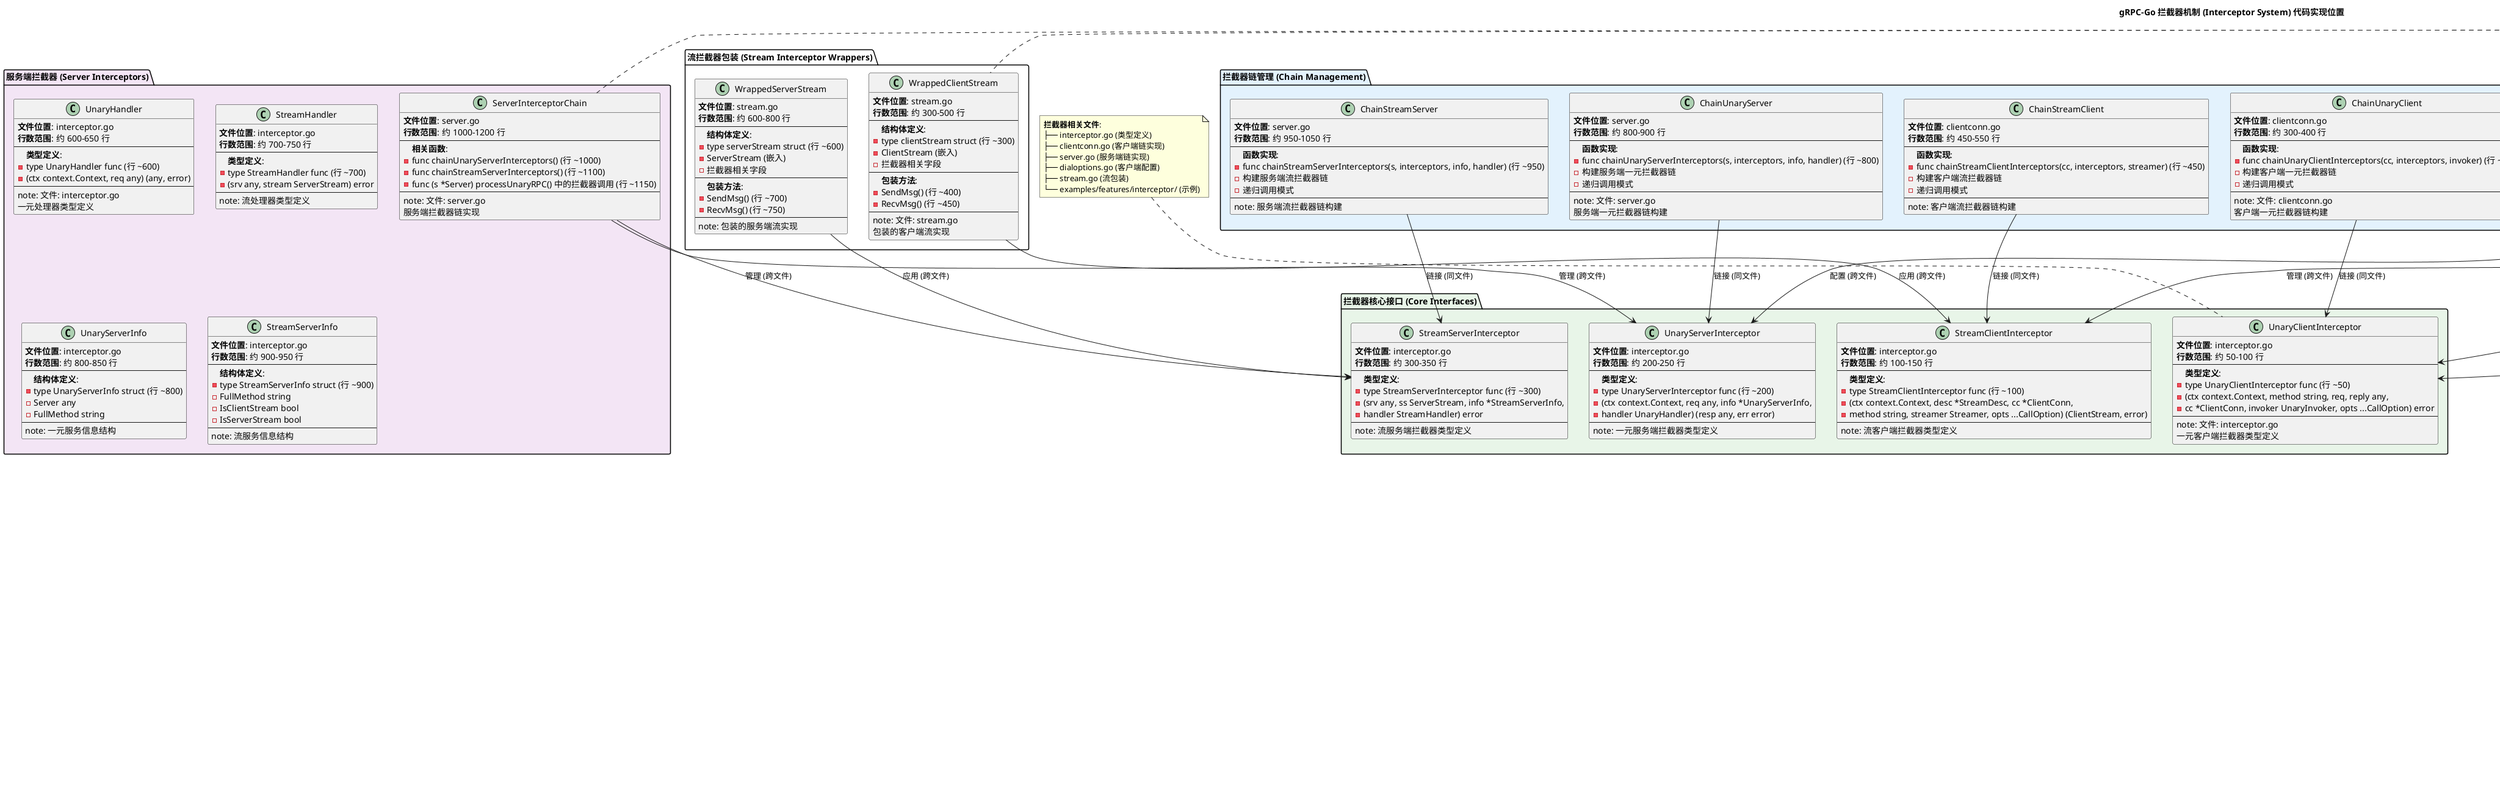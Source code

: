 @startuml 拦截器机制代码位置图

!define RECTANGLE class

title gRPC-Go 拦截器机制 (Interceptor System) 代码实现位置

' 定义颜色主题
!define INTERCEPTOR_COLOR #E8F5E8
!define CLIENT_COLOR #FFF3E0
!define SERVER_COLOR #F3E5F5
!define CHAIN_COLOR #E3F2FD

package "拦截器核心接口 (Core Interfaces)" INTERCEPTOR_COLOR {
    RECTANGLE UnaryClientInterceptor {
        **文件位置**: interceptor.go
        **行数范围**: 约 50-100 行
        --
        **类型定义**:
        - type UnaryClientInterceptor func (行 ~50)
        - (ctx context.Context, method string, req, reply any, 
        - cc *ClientConn, invoker UnaryInvoker, opts ...CallOption) error
        --
        note: 文件: interceptor.go\n一元客户端拦截器类型定义
    }
    
    RECTANGLE StreamClientInterceptor {
        **文件位置**: interceptor.go
        **行数范围**: 约 100-150 行
        --
        **类型定义**:
        - type StreamClientInterceptor func (行 ~100)
        - (ctx context.Context, desc *StreamDesc, cc *ClientConn,
        - method string, streamer Streamer, opts ...CallOption) (ClientStream, error)
        --
        note: 流客户端拦截器类型定义
    }
    
    RECTANGLE UnaryServerInterceptor {
        **文件位置**: interceptor.go
        **行数范围**: 约 200-250 行
        --
        **类型定义**:
        - type UnaryServerInterceptor func (行 ~200)
        - (ctx context.Context, req any, info *UnaryServerInfo,
        - handler UnaryHandler) (resp any, err error)
        --
        note: 一元服务端拦截器类型定义
    }
    
    RECTANGLE StreamServerInterceptor {
        **文件位置**: interceptor.go
        **行数范围**: 约 300-350 行
        --
        **类型定义**:
        - type StreamServerInterceptor func (行 ~300)
        - (srv any, ss ServerStream, info *StreamServerInfo,
        - handler StreamHandler) error
        --
        note: 流服务端拦截器类型定义
    }
}

package "客户端拦截器 (Client Interceptors)" CLIENT_COLOR {
    RECTANGLE UnaryInvoker {
        **文件位置**: interceptor.go
        **行数范围**: 约 400-450 行
        --
        **类型定义**:
        - type UnaryInvoker func (行 ~400)
        - (ctx context.Context, method string, req, reply any,
        - cc *ClientConn, opts ...CallOption) error
        --
        note: 文件: interceptor.go\n一元调用器类型定义
    }
    
    RECTANGLE Streamer {
        **文件位置**: interceptor.go
        **行数范围**: 约 500-550 行
        --
        **类型定义**:
        - type Streamer func (行 ~500)
        - (ctx context.Context, desc *StreamDesc, cc *ClientConn,
        - method string, opts ...CallOption) (ClientStream, error)
        --
        note: 流创建器类型定义
    }
    
    RECTANGLE ClientInterceptorChain {
        **文件位置**: clientconn.go
        **行数范围**: 约 600-800 行
        --
        **相关函数**:
        - func chainUnaryClientInterceptors() (行 ~600)
        - func chainStreamClientInterceptors() (行 ~700)
        - func (cc *ClientConn) Invoke() 中的拦截器调用 (行 ~750)
        --
        note: 文件: clientconn.go\n客户端拦截器链实现
    }
    
    RECTANGLE ClientCallOptions {
        **文件位置**: call.go
        **行数范围**: 约 50-200 行
        --
        **结构体定义**:
        - type callInfo struct (行 ~50)
        - header *metadata.MD
        - trailer *metadata.MD
        - peer *peer.Peer
        - failFast bool
        - maxReceiveMessageSize int
        --
        note: 文件: call.go\n客户端调用选项结构
    }
}

package "服务端拦截器 (Server Interceptors)" SERVER_COLOR {
    RECTANGLE UnaryHandler {
        **文件位置**: interceptor.go
        **行数范围**: 约 600-650 行
        --
        **类型定义**:
        - type UnaryHandler func (行 ~600)
        - (ctx context.Context, req any) (any, error)
        --
        note: 文件: interceptor.go\n一元处理器类型定义
    }
    
    RECTANGLE StreamHandler {
        **文件位置**: interceptor.go
        **行数范围**: 约 700-750 行
        --
        **类型定义**:
        - type StreamHandler func (行 ~700)
        - (srv any, stream ServerStream) error
        --
        note: 流处理器类型定义
    }
    
    RECTANGLE UnaryServerInfo {
        **文件位置**: interceptor.go
        **行数范围**: 约 800-850 行
        --
        **结构体定义**:
        - type UnaryServerInfo struct (行 ~800)
        - Server any
        - FullMethod string
        --
        note: 一元服务信息结构
    }
    
    RECTANGLE StreamServerInfo {
        **文件位置**: interceptor.go
        **行数范围**: 约 900-950 行
        --
        **结构体定义**:
        - type StreamServerInfo struct (行 ~900)
        - FullMethod string
        - IsClientStream bool
        - IsServerStream bool
        --
        note: 流服务信息结构
    }
    
    RECTANGLE ServerInterceptorChain {
        **文件位置**: server.go
        **行数范围**: 约 1000-1200 行
        --
        **相关函数**:
        - func chainUnaryServerInterceptors() (行 ~1000)
        - func chainStreamServerInterceptors() (行 ~1100)
        - func (s *Server) processUnaryRPC() 中的拦截器调用 (行 ~1150)
        --
        note: 文件: server.go\n服务端拦截器链实现
    }
}

package "拦截器链管理 (Chain Management)" CHAIN_COLOR {
    RECTANGLE ChainUnaryClient {
        **文件位置**: clientconn.go
        **行数范围**: 约 300-400 行
        --
        **函数实现**:
        - func chainUnaryClientInterceptors(cc, interceptors, invoker) (行 ~300)
        - 构建客户端一元拦截器链
        - 递归调用模式
        --
        note: 文件: clientconn.go\n客户端一元拦截器链构建
    }
    
    RECTANGLE ChainStreamClient {
        **文件位置**: clientconn.go
        **行数范围**: 约 450-550 行
        --
        **函数实现**:
        - func chainStreamClientInterceptors(cc, interceptors, streamer) (行 ~450)
        - 构建客户端流拦截器链
        - 递归调用模式
        --
        note: 客户端流拦截器链构建
    }
    
    RECTANGLE ChainUnaryServer {
        **文件位置**: server.go
        **行数范围**: 约 800-900 行
        --
        **函数实现**:
        - func chainUnaryServerInterceptors(s, interceptors, info, handler) (行 ~800)
        - 构建服务端一元拦截器链
        - 递归调用模式
        --
        note: 文件: server.go\n服务端一元拦截器链构建
    }
    
    RECTANGLE ChainStreamServer {
        **文件位置**: server.go
        **行数范围**: 约 950-1050 行
        --
        **函数实现**:
        - func chainStreamServerInterceptors(s, interceptors, info, handler) (行 ~950)
        - 构建服务端流拦截器链
        - 递归调用模式
        --
        note: 服务端流拦截器链构建
    }
}

package "拦截器配置 (Interceptor Configuration)" {
    RECTANGLE ClientOptions {
        **文件位置**: dialoptions.go
        **行数范围**: 约 200-400 行
        --
        **配置函数**:
        - func WithUnaryInterceptor(f UnaryClientInterceptor) (行 ~200)
        - func WithStreamInterceptor(f StreamClientInterceptor) (行 ~250)
        - func WithChainUnaryInterceptor(interceptors) (行 ~300)
        - func WithChainStreamInterceptor(interceptors) (行 ~350)
        --
        note: 文件: dialoptions.go\n客户端拦截器配置选项
    }
    
    RECTANGLE ServerOptions {
        **文件位置**: server.go
        **行数范围**: 约 100-300 行
        --
        **配置函数**:
        - func WithUnaryInterceptor(i UnaryServerInterceptor) (行 ~100)
        - func WithStreamInterceptor(i StreamServerInterceptor) (行 ~150)
        - func WithChainUnaryInterceptor(interceptors) (行 ~200)
        - func WithChainStreamInterceptor(interceptors) (行 ~250)
        --
        note: 文件: server.go\n服务端拦截器配置选项
    }
}

package "流拦截器包装 (Stream Interceptor Wrappers)" {
    RECTANGLE WrappedClientStream {
        **文件位置**: stream.go
        **行数范围**: 约 300-500 行
        --
        **结构体定义**:
        - type clientStream struct (行 ~300)
        - ClientStream (嵌入)
        - 拦截器相关字段
        --
        **包装方法**:
        - SendMsg() (行 ~400)
        - RecvMsg() (行 ~450)
        --
        note: 文件: stream.go\n包装的客户端流实现
    }
    
    RECTANGLE WrappedServerStream {
        **文件位置**: stream.go
        **行数范围**: 约 600-800 行
        --
        **结构体定义**:
        - type serverStream struct (行 ~600)
        - ServerStream (嵌入)
        - 拦截器相关字段
        --
        **包装方法**:
        - SendMsg() (行 ~700)
        - RecvMsg() (行 ~750)
        --
        note: 包装的服务端流实现
    }
}

package "示例拦截器 (Example Interceptors)" {
    RECTANGLE LoggingInterceptor {
        **文件位置**: examples/features/interceptor/client/main.go
        **行数范围**: 约 50-150 行
        --
        **示例实现**:
        - func loggingUnaryInterceptor() (行 ~50)
        - func loggingStreamInterceptor() (行 ~100)
        --
        note: 文件: examples/features/interceptor/\n日志拦截器示例
    }
    
    RECTANGLE AuthInterceptor {
        **文件位置**: examples/features/authentication/client/main.go
        **行数范围**: 约 50-150 行
        --
        **示例实现**:
        - func authUnaryInterceptor() (行 ~50)
        - func authStreamInterceptor() (行 ~100)
        --
        note: 认证拦截器示例
    }
    
    RECTANGLE MetricsInterceptor {
        **文件位置**: 第三方库或用户实现
        --
        **常见实现**:
        - Prometheus 指标收集
        - OpenTelemetry 集成
        - 自定义指标
        --
        note: 指标收集拦截器\n通常由第三方库提供
    }
    
    RECTANGLE RetryInterceptor {
        **文件位置**: 第三方库实现
        --
        **常见库**:
        - grpc-go-middleware
        - go-grpc-middleware
        - 自定义重试逻辑
        --
        note: 重试拦截器\n通常由第三方库提供
    }
}

' 定义关系和文件依赖
ClientInterceptorChain --> UnaryClientInterceptor : 管理 (跨文件)
ClientInterceptorChain --> StreamClientInterceptor : 管理 (跨文件)
ServerInterceptorChain --> UnaryServerInterceptor : 管理 (跨文件)
ServerInterceptorChain --> StreamServerInterceptor : 管理 (跨文件)

ChainUnaryClient --> UnaryClientInterceptor : 链接 (同文件)
ChainStreamClient --> StreamClientInterceptor : 链接 (同文件)
ChainUnaryServer --> UnaryServerInterceptor : 链接 (同文件)
ChainStreamServer --> StreamServerInterceptor : 链接 (同文件)

ClientOptions --> UnaryClientInterceptor : 配置 (跨文件)
ServerOptions --> UnaryServerInterceptor : 配置 (跨文件)

WrappedClientStream --> StreamClientInterceptor : 应用 (跨文件)
WrappedServerStream --> StreamServerInterceptor : 应用 (跨文件)

' 文件结构注释
note top of UnaryClientInterceptor
  **拦截器相关文件**:
  ├── interceptor.go (类型定义)
  ├── clientconn.go (客户端链实现)
  ├── server.go (服务端链实现)
  ├── dialoptions.go (客户端配置)
  ├── stream.go (流包装)
  └── examples/features/interceptor/ (示例)
end note

note bottom of ClientInterceptorChain
  **客户端拦截器执行流程**:
  1. 配置拦截器 (WithUnaryInterceptor)
  2. 构建拦截器链 (chainUnaryClientInterceptors)
  3. RPC 调用时执行链 (Invoke)
  4. 递归调用下一个拦截器
  5. 最终调用实际的 RPC
end note

note right of ServerInterceptorChain
  **服务端拦截器执行流程**:
  1. 配置拦截器 (WithUnaryInterceptor)
  2. 构建拦截器链 (chainUnaryServerInterceptors)
  3. 请求处理时执行链 (processUnaryRPC)
  4. 递归调用下一个拦截器
  5. 最终调用业务处理器
end note

note left of WrappedClientStream
  **流拦截器特点**:
  - 包装原始流对象
  - 拦截 SendMsg/RecvMsg 调用
  - 支持双向流
  - 异步处理支持
  - 状态管理
end note

' 拦截器链执行模式注释
note as N1
  **拦截器链执行模式**:
  
  **递归调用模式**:
  ```go
  func chainInterceptors(interceptors, handler) {
      if len(interceptors) == 0 {
          return handler
      }
      return interceptors[0](
          chainInterceptors(interceptors[1:], handler)
      )
  }
  ```
  
  **执行顺序**:
  拦截器1(前) → 拦截器2(前) → 业务逻辑 → 
  拦截器2(后) → 拦截器1(后)
end note

@enduml
